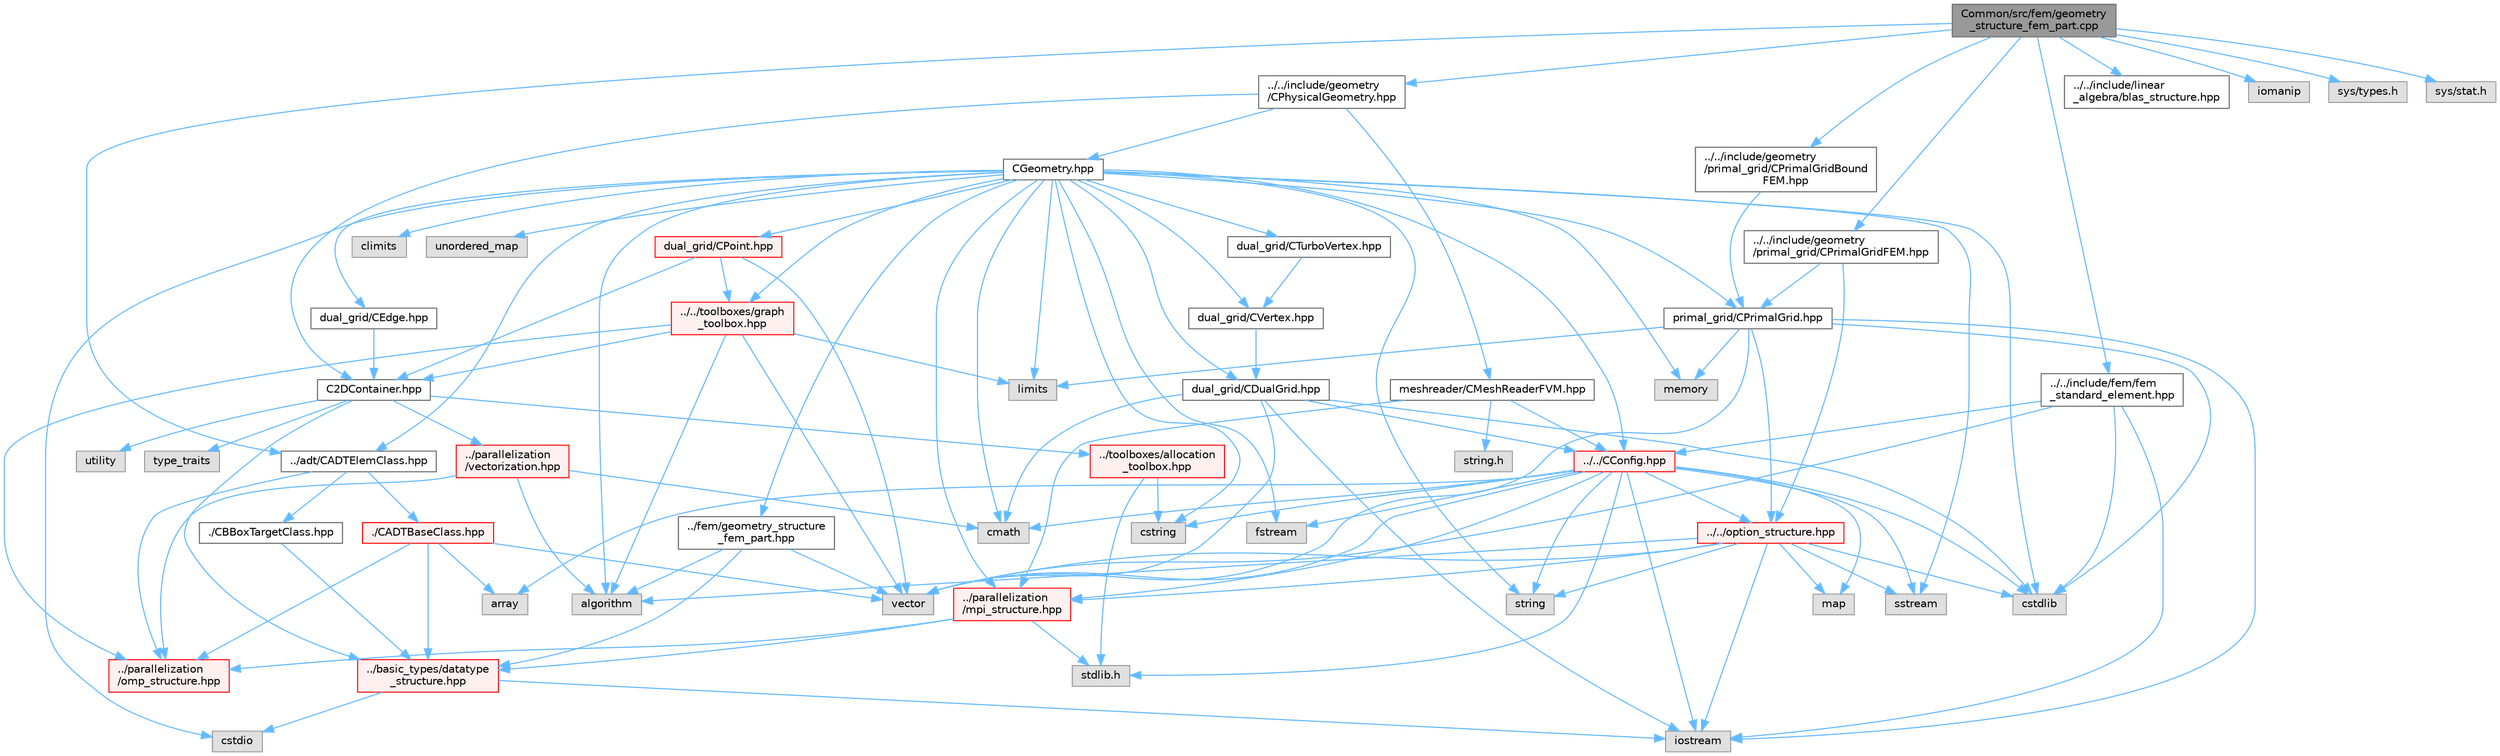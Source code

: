 digraph "Common/src/fem/geometry_structure_fem_part.cpp"
{
 // LATEX_PDF_SIZE
  bgcolor="transparent";
  edge [fontname=Helvetica,fontsize=10,labelfontname=Helvetica,labelfontsize=10];
  node [fontname=Helvetica,fontsize=10,shape=box,height=0.2,width=0.4];
  Node1 [id="Node000001",label="Common/src/fem/geometry\l_structure_fem_part.cpp",height=0.2,width=0.4,color="gray40", fillcolor="grey60", style="filled", fontcolor="black",tooltip="Main subroutines for distributin the grid for the Fluid FEM solver."];
  Node1 -> Node2 [id="edge1_Node000001_Node000002",color="steelblue1",style="solid",tooltip=" "];
  Node2 [id="Node000002",label="../../include/geometry\l/CPhysicalGeometry.hpp",height=0.2,width=0.4,color="grey40", fillcolor="white", style="filled",URL="$CPhysicalGeometry_8hpp.html",tooltip="Headers of the physical geometry class used to read meshes from file."];
  Node2 -> Node3 [id="edge2_Node000002_Node000003",color="steelblue1",style="solid",tooltip=" "];
  Node3 [id="Node000003",label="CGeometry.hpp",height=0.2,width=0.4,color="grey40", fillcolor="white", style="filled",URL="$CGeometry_8hpp.html",tooltip="Headers of the main subroutines for creating the geometrical structure. The subroutines and functions..."];
  Node3 -> Node4 [id="edge3_Node000003_Node000004",color="steelblue1",style="solid",tooltip=" "];
  Node4 [id="Node000004",label="limits",height=0.2,width=0.4,color="grey60", fillcolor="#E0E0E0", style="filled",tooltip=" "];
  Node3 -> Node5 [id="edge4_Node000003_Node000005",color="steelblue1",style="solid",tooltip=" "];
  Node5 [id="Node000005",label="../parallelization\l/mpi_structure.hpp",height=0.2,width=0.4,color="red", fillcolor="#FFF0F0", style="filled",URL="$mpi__structure_8hpp.html",tooltip="Headers of the mpi interface for generalized datatypes. The subroutines and functions are in the mpi_..."];
  Node5 -> Node6 [id="edge5_Node000005_Node000006",color="steelblue1",style="solid",tooltip=" "];
  Node6 [id="Node000006",label="stdlib.h",height=0.2,width=0.4,color="grey60", fillcolor="#E0E0E0", style="filled",tooltip=" "];
  Node5 -> Node7 [id="edge6_Node000005_Node000007",color="steelblue1",style="solid",tooltip=" "];
  Node7 [id="Node000007",label="../basic_types/datatype\l_structure.hpp",height=0.2,width=0.4,color="red", fillcolor="#FFF0F0", style="filled",URL="$datatype__structure_8hpp.html",tooltip="Headers for generalized datatypes, defines an interface for AD types."];
  Node7 -> Node8 [id="edge7_Node000007_Node000008",color="steelblue1",style="solid",tooltip=" "];
  Node8 [id="Node000008",label="iostream",height=0.2,width=0.4,color="grey60", fillcolor="#E0E0E0", style="filled",tooltip=" "];
  Node7 -> Node10 [id="edge8_Node000007_Node000010",color="steelblue1",style="solid",tooltip=" "];
  Node10 [id="Node000010",label="cstdio",height=0.2,width=0.4,color="grey60", fillcolor="#E0E0E0", style="filled",tooltip=" "];
  Node5 -> Node14 [id="edge9_Node000005_Node000014",color="steelblue1",style="solid",tooltip=" "];
  Node14 [id="Node000014",label="../parallelization\l/omp_structure.hpp",height=0.2,width=0.4,color="red", fillcolor="#FFF0F0", style="filled",URL="$omp__structure_8hpp.html",tooltip="OpenMP interface header, provides compatibility functions if the code is built without OpenMP support..."];
  Node3 -> Node18 [id="edge10_Node000003_Node000018",color="steelblue1",style="solid",tooltip=" "];
  Node18 [id="Node000018",label="string",height=0.2,width=0.4,color="grey60", fillcolor="#E0E0E0", style="filled",tooltip=" "];
  Node3 -> Node19 [id="edge11_Node000003_Node000019",color="steelblue1",style="solid",tooltip=" "];
  Node19 [id="Node000019",label="fstream",height=0.2,width=0.4,color="grey60", fillcolor="#E0E0E0", style="filled",tooltip=" "];
  Node3 -> Node20 [id="edge12_Node000003_Node000020",color="steelblue1",style="solid",tooltip=" "];
  Node20 [id="Node000020",label="sstream",height=0.2,width=0.4,color="grey60", fillcolor="#E0E0E0", style="filled",tooltip=" "];
  Node3 -> Node21 [id="edge13_Node000003_Node000021",color="steelblue1",style="solid",tooltip=" "];
  Node21 [id="Node000021",label="cmath",height=0.2,width=0.4,color="grey60", fillcolor="#E0E0E0", style="filled",tooltip=" "];
  Node3 -> Node22 [id="edge14_Node000003_Node000022",color="steelblue1",style="solid",tooltip=" "];
  Node22 [id="Node000022",label="algorithm",height=0.2,width=0.4,color="grey60", fillcolor="#E0E0E0", style="filled",tooltip=" "];
  Node3 -> Node23 [id="edge15_Node000003_Node000023",color="steelblue1",style="solid",tooltip=" "];
  Node23 [id="Node000023",label="cstring",height=0.2,width=0.4,color="grey60", fillcolor="#E0E0E0", style="filled",tooltip=" "];
  Node3 -> Node10 [id="edge16_Node000003_Node000010",color="steelblue1",style="solid",tooltip=" "];
  Node3 -> Node24 [id="edge17_Node000003_Node000024",color="steelblue1",style="solid",tooltip=" "];
  Node24 [id="Node000024",label="cstdlib",height=0.2,width=0.4,color="grey60", fillcolor="#E0E0E0", style="filled",tooltip=" "];
  Node3 -> Node25 [id="edge18_Node000003_Node000025",color="steelblue1",style="solid",tooltip=" "];
  Node25 [id="Node000025",label="climits",height=0.2,width=0.4,color="grey60", fillcolor="#E0E0E0", style="filled",tooltip=" "];
  Node3 -> Node26 [id="edge19_Node000003_Node000026",color="steelblue1",style="solid",tooltip=" "];
  Node26 [id="Node000026",label="memory",height=0.2,width=0.4,color="grey60", fillcolor="#E0E0E0", style="filled",tooltip=" "];
  Node3 -> Node27 [id="edge20_Node000003_Node000027",color="steelblue1",style="solid",tooltip=" "];
  Node27 [id="Node000027",label="unordered_map",height=0.2,width=0.4,color="grey60", fillcolor="#E0E0E0", style="filled",tooltip=" "];
  Node3 -> Node28 [id="edge21_Node000003_Node000028",color="steelblue1",style="solid",tooltip=" "];
  Node28 [id="Node000028",label="primal_grid/CPrimalGrid.hpp",height=0.2,width=0.4,color="grey40", fillcolor="white", style="filled",URL="$CPrimalGrid_8hpp.html",tooltip="Headers of the main subroutines for storing the primal grid structure. The subroutines and functions ..."];
  Node28 -> Node8 [id="edge22_Node000028_Node000008",color="steelblue1",style="solid",tooltip=" "];
  Node28 -> Node29 [id="edge23_Node000028_Node000029",color="steelblue1",style="solid",tooltip=" "];
  Node29 [id="Node000029",label="vector",height=0.2,width=0.4,color="grey60", fillcolor="#E0E0E0", style="filled",tooltip=" "];
  Node28 -> Node4 [id="edge24_Node000028_Node000004",color="steelblue1",style="solid",tooltip=" "];
  Node28 -> Node24 [id="edge25_Node000028_Node000024",color="steelblue1",style="solid",tooltip=" "];
  Node28 -> Node26 [id="edge26_Node000028_Node000026",color="steelblue1",style="solid",tooltip=" "];
  Node28 -> Node30 [id="edge27_Node000028_Node000030",color="steelblue1",style="solid",tooltip=" "];
  Node30 [id="Node000030",label="../../option_structure.hpp",height=0.2,width=0.4,color="red", fillcolor="#FFF0F0", style="filled",URL="$option__structure_8hpp.html",tooltip="Defines classes for referencing options for easy input in CConfig."];
  Node30 -> Node5 [id="edge28_Node000030_Node000005",color="steelblue1",style="solid",tooltip=" "];
  Node30 -> Node8 [id="edge29_Node000030_Node000008",color="steelblue1",style="solid",tooltip=" "];
  Node30 -> Node20 [id="edge30_Node000030_Node000020",color="steelblue1",style="solid",tooltip=" "];
  Node30 -> Node18 [id="edge31_Node000030_Node000018",color="steelblue1",style="solid",tooltip=" "];
  Node30 -> Node29 [id="edge32_Node000030_Node000029",color="steelblue1",style="solid",tooltip=" "];
  Node30 -> Node31 [id="edge33_Node000030_Node000031",color="steelblue1",style="solid",tooltip=" "];
  Node31 [id="Node000031",label="map",height=0.2,width=0.4,color="grey60", fillcolor="#E0E0E0", style="filled",tooltip=" "];
  Node30 -> Node24 [id="edge34_Node000030_Node000024",color="steelblue1",style="solid",tooltip=" "];
  Node30 -> Node22 [id="edge35_Node000030_Node000022",color="steelblue1",style="solid",tooltip=" "];
  Node3 -> Node33 [id="edge36_Node000003_Node000033",color="steelblue1",style="solid",tooltip=" "];
  Node33 [id="Node000033",label="dual_grid/CDualGrid.hpp",height=0.2,width=0.4,color="grey40", fillcolor="white", style="filled",URL="$CDualGrid_8hpp.html",tooltip="Headers of the main subroutines for doing the complete dual grid structure. The subroutines and funct..."];
  Node33 -> Node21 [id="edge37_Node000033_Node000021",color="steelblue1",style="solid",tooltip=" "];
  Node33 -> Node8 [id="edge38_Node000033_Node000008",color="steelblue1",style="solid",tooltip=" "];
  Node33 -> Node24 [id="edge39_Node000033_Node000024",color="steelblue1",style="solid",tooltip=" "];
  Node33 -> Node29 [id="edge40_Node000033_Node000029",color="steelblue1",style="solid",tooltip=" "];
  Node33 -> Node34 [id="edge41_Node000033_Node000034",color="steelblue1",style="solid",tooltip=" "];
  Node34 [id="Node000034",label="../../CConfig.hpp",height=0.2,width=0.4,color="red", fillcolor="#FFF0F0", style="filled",URL="$CConfig_8hpp.html",tooltip="All the information about the definition of the physical problem. The subroutines and functions are i..."];
  Node34 -> Node5 [id="edge42_Node000034_Node000005",color="steelblue1",style="solid",tooltip=" "];
  Node34 -> Node8 [id="edge43_Node000034_Node000008",color="steelblue1",style="solid",tooltip=" "];
  Node34 -> Node24 [id="edge44_Node000034_Node000024",color="steelblue1",style="solid",tooltip=" "];
  Node34 -> Node19 [id="edge45_Node000034_Node000019",color="steelblue1",style="solid",tooltip=" "];
  Node34 -> Node20 [id="edge46_Node000034_Node000020",color="steelblue1",style="solid",tooltip=" "];
  Node34 -> Node18 [id="edge47_Node000034_Node000018",color="steelblue1",style="solid",tooltip=" "];
  Node34 -> Node23 [id="edge48_Node000034_Node000023",color="steelblue1",style="solid",tooltip=" "];
  Node34 -> Node29 [id="edge49_Node000034_Node000029",color="steelblue1",style="solid",tooltip=" "];
  Node34 -> Node35 [id="edge50_Node000034_Node000035",color="steelblue1",style="solid",tooltip=" "];
  Node35 [id="Node000035",label="array",height=0.2,width=0.4,color="grey60", fillcolor="#E0E0E0", style="filled",tooltip=" "];
  Node34 -> Node6 [id="edge51_Node000034_Node000006",color="steelblue1",style="solid",tooltip=" "];
  Node34 -> Node21 [id="edge52_Node000034_Node000021",color="steelblue1",style="solid",tooltip=" "];
  Node34 -> Node31 [id="edge53_Node000034_Node000031",color="steelblue1",style="solid",tooltip=" "];
  Node34 -> Node30 [id="edge54_Node000034_Node000030",color="steelblue1",style="solid",tooltip=" "];
  Node3 -> Node47 [id="edge55_Node000003_Node000047",color="steelblue1",style="solid",tooltip=" "];
  Node47 [id="Node000047",label="dual_grid/CPoint.hpp",height=0.2,width=0.4,color="red", fillcolor="#FFF0F0", style="filled",URL="$CPoint_8hpp.html",tooltip="Declaration of the point class that stores geometric and adjacency information for dual control volum..."];
  Node47 -> Node38 [id="edge56_Node000047_Node000038",color="steelblue1",style="solid",tooltip=" "];
  Node38 [id="Node000038",label="C2DContainer.hpp",height=0.2,width=0.4,color="grey40", fillcolor="white", style="filled",URL="$C2DContainer_8hpp.html",tooltip="A templated vector/matrix object."];
  Node38 -> Node39 [id="edge57_Node000038_Node000039",color="steelblue1",style="solid",tooltip=" "];
  Node39 [id="Node000039",label="../toolboxes/allocation\l_toolbox.hpp",height=0.2,width=0.4,color="red", fillcolor="#FFF0F0", style="filled",URL="$allocation__toolbox_8hpp.html",tooltip="Helper function and classes for memory allocation. Focus on portability across platforms."];
  Node39 -> Node6 [id="edge58_Node000039_Node000006",color="steelblue1",style="solid",tooltip=" "];
  Node39 -> Node23 [id="edge59_Node000039_Node000023",color="steelblue1",style="solid",tooltip=" "];
  Node38 -> Node7 [id="edge60_Node000038_Node000007",color="steelblue1",style="solid",tooltip=" "];
  Node38 -> Node40 [id="edge61_Node000038_Node000040",color="steelblue1",style="solid",tooltip=" "];
  Node40 [id="Node000040",label="../parallelization\l/vectorization.hpp",height=0.2,width=0.4,color="red", fillcolor="#FFF0F0", style="filled",URL="$vectorization_8hpp.html",tooltip="Implementation of a portable SIMD type."];
  Node40 -> Node14 [id="edge62_Node000040_Node000014",color="steelblue1",style="solid",tooltip=" "];
  Node40 -> Node22 [id="edge63_Node000040_Node000022",color="steelblue1",style="solid",tooltip=" "];
  Node40 -> Node21 [id="edge64_Node000040_Node000021",color="steelblue1",style="solid",tooltip=" "];
  Node38 -> Node46 [id="edge65_Node000038_Node000046",color="steelblue1",style="solid",tooltip=" "];
  Node46 [id="Node000046",label="utility",height=0.2,width=0.4,color="grey60", fillcolor="#E0E0E0", style="filled",tooltip=" "];
  Node38 -> Node12 [id="edge66_Node000038_Node000012",color="steelblue1",style="solid",tooltip=" "];
  Node12 [id="Node000012",label="type_traits",height=0.2,width=0.4,color="grey60", fillcolor="#E0E0E0", style="filled",tooltip=" "];
  Node47 -> Node48 [id="edge67_Node000047_Node000048",color="steelblue1",style="solid",tooltip=" "];
  Node48 [id="Node000048",label="../../toolboxes/graph\l_toolbox.hpp",height=0.2,width=0.4,color="red", fillcolor="#FFF0F0", style="filled",URL="$graph__toolbox_8hpp.html",tooltip="Functions and classes to build/represent sparse graphs or sparse patterns."];
  Node48 -> Node38 [id="edge68_Node000048_Node000038",color="steelblue1",style="solid",tooltip=" "];
  Node48 -> Node14 [id="edge69_Node000048_Node000014",color="steelblue1",style="solid",tooltip=" "];
  Node48 -> Node29 [id="edge70_Node000048_Node000029",color="steelblue1",style="solid",tooltip=" "];
  Node48 -> Node4 [id="edge71_Node000048_Node000004",color="steelblue1",style="solid",tooltip=" "];
  Node48 -> Node22 [id="edge72_Node000048_Node000022",color="steelblue1",style="solid",tooltip=" "];
  Node47 -> Node29 [id="edge73_Node000047_Node000029",color="steelblue1",style="solid",tooltip=" "];
  Node3 -> Node52 [id="edge74_Node000003_Node000052",color="steelblue1",style="solid",tooltip=" "];
  Node52 [id="Node000052",label="dual_grid/CEdge.hpp",height=0.2,width=0.4,color="grey40", fillcolor="white", style="filled",URL="$CEdge_8hpp.html",tooltip="Declaration of the edge class CEdge.cpp file."];
  Node52 -> Node38 [id="edge75_Node000052_Node000038",color="steelblue1",style="solid",tooltip=" "];
  Node3 -> Node53 [id="edge76_Node000003_Node000053",color="steelblue1",style="solid",tooltip=" "];
  Node53 [id="Node000053",label="dual_grid/CVertex.hpp",height=0.2,width=0.4,color="grey40", fillcolor="white", style="filled",URL="$CVertex_8hpp.html",tooltip="Headers of the main subroutines for doing the complete dual grid structure. The subroutines and funct..."];
  Node53 -> Node33 [id="edge77_Node000053_Node000033",color="steelblue1",style="solid",tooltip=" "];
  Node3 -> Node54 [id="edge78_Node000003_Node000054",color="steelblue1",style="solid",tooltip=" "];
  Node54 [id="Node000054",label="dual_grid/CTurboVertex.hpp",height=0.2,width=0.4,color="grey40", fillcolor="white", style="filled",URL="$CTurboVertex_8hpp.html",tooltip="Headers of the main subroutines for doing the complete dual grid structure. The subroutines and funct..."];
  Node54 -> Node53 [id="edge79_Node000054_Node000053",color="steelblue1",style="solid",tooltip=" "];
  Node3 -> Node34 [id="edge80_Node000003_Node000034",color="steelblue1",style="solid",tooltip=" "];
  Node3 -> Node55 [id="edge81_Node000003_Node000055",color="steelblue1",style="solid",tooltip=" "];
  Node55 [id="Node000055",label="../fem/geometry_structure\l_fem_part.hpp",height=0.2,width=0.4,color="grey40", fillcolor="white", style="filled",URL="$geometry__structure__fem__part_8hpp.html",tooltip="Helper classes for the Fluid FEM solver."];
  Node55 -> Node7 [id="edge82_Node000055_Node000007",color="steelblue1",style="solid",tooltip=" "];
  Node55 -> Node29 [id="edge83_Node000055_Node000029",color="steelblue1",style="solid",tooltip=" "];
  Node55 -> Node22 [id="edge84_Node000055_Node000022",color="steelblue1",style="solid",tooltip=" "];
  Node3 -> Node48 [id="edge85_Node000003_Node000048",color="steelblue1",style="solid",tooltip=" "];
  Node3 -> Node56 [id="edge86_Node000003_Node000056",color="steelblue1",style="solid",tooltip=" "];
  Node56 [id="Node000056",label="../adt/CADTElemClass.hpp",height=0.2,width=0.4,color="grey40", fillcolor="white", style="filled",URL="$CADTElemClass_8hpp.html",tooltip="Class for storing an ADT of (linear) elements in an arbitrary number of dimensions."];
  Node56 -> Node57 [id="edge87_Node000056_Node000057",color="steelblue1",style="solid",tooltip=" "];
  Node57 [id="Node000057",label="./CADTBaseClass.hpp",height=0.2,width=0.4,color="red", fillcolor="#FFF0F0", style="filled",URL="$CADTBaseClass_8hpp.html",tooltip="Base class for storing an ADT in an arbitrary number of dimensions."];
  Node57 -> Node29 [id="edge88_Node000057_Node000029",color="steelblue1",style="solid",tooltip=" "];
  Node57 -> Node35 [id="edge89_Node000057_Node000035",color="steelblue1",style="solid",tooltip=" "];
  Node57 -> Node7 [id="edge90_Node000057_Node000007",color="steelblue1",style="solid",tooltip=" "];
  Node57 -> Node14 [id="edge91_Node000057_Node000014",color="steelblue1",style="solid",tooltip=" "];
  Node56 -> Node59 [id="edge92_Node000056_Node000059",color="steelblue1",style="solid",tooltip=" "];
  Node59 [id="Node000059",label="./CBBoxTargetClass.hpp",height=0.2,width=0.4,color="grey40", fillcolor="white", style="filled",URL="$CBBoxTargetClass_8hpp.html",tooltip="Class for storing the information of a possible bounding box candidate during a minimum distance sear..."];
  Node59 -> Node7 [id="edge93_Node000059_Node000007",color="steelblue1",style="solid",tooltip=" "];
  Node56 -> Node14 [id="edge94_Node000056_Node000014",color="steelblue1",style="solid",tooltip=" "];
  Node2 -> Node60 [id="edge95_Node000002_Node000060",color="steelblue1",style="solid",tooltip=" "];
  Node60 [id="Node000060",label="meshreader/CMeshReaderFVM.hpp",height=0.2,width=0.4,color="grey40", fillcolor="white", style="filled",URL="$CMeshReaderFVM_8hpp.html",tooltip="Header file for the class CMeshReaderFVM. The implementations are in the CMeshReaderFVM...."];
  Node60 -> Node61 [id="edge96_Node000060_Node000061",color="steelblue1",style="solid",tooltip=" "];
  Node61 [id="Node000061",label="string.h",height=0.2,width=0.4,color="grey60", fillcolor="#E0E0E0", style="filled",tooltip=" "];
  Node60 -> Node5 [id="edge97_Node000060_Node000005",color="steelblue1",style="solid",tooltip=" "];
  Node60 -> Node34 [id="edge98_Node000060_Node000034",color="steelblue1",style="solid",tooltip=" "];
  Node2 -> Node38 [id="edge99_Node000002_Node000038",color="steelblue1",style="solid",tooltip=" "];
  Node1 -> Node62 [id="edge100_Node000001_Node000062",color="steelblue1",style="solid",tooltip=" "];
  Node62 [id="Node000062",label="../../include/fem/fem\l_standard_element.hpp",height=0.2,width=0.4,color="grey40", fillcolor="white", style="filled",URL="$fem__standard__element_8hpp.html",tooltip="Headers of the main functions for the FEM standard elements. The functions are in the fem_standard_el..."];
  Node62 -> Node8 [id="edge101_Node000062_Node000008",color="steelblue1",style="solid",tooltip=" "];
  Node62 -> Node29 [id="edge102_Node000062_Node000029",color="steelblue1",style="solid",tooltip=" "];
  Node62 -> Node24 [id="edge103_Node000062_Node000024",color="steelblue1",style="solid",tooltip=" "];
  Node62 -> Node34 [id="edge104_Node000062_Node000034",color="steelblue1",style="solid",tooltip=" "];
  Node1 -> Node63 [id="edge105_Node000001_Node000063",color="steelblue1",style="solid",tooltip=" "];
  Node63 [id="Node000063",label="../../include/geometry\l/primal_grid/CPrimalGridFEM.hpp",height=0.2,width=0.4,color="grey40", fillcolor="white", style="filled",URL="$CPrimalGridFEM_8hpp.html",tooltip="Headers of the main subroutines for storing the primal grid structure. The subroutines and functions ..."];
  Node63 -> Node28 [id="edge106_Node000063_Node000028",color="steelblue1",style="solid",tooltip=" "];
  Node63 -> Node30 [id="edge107_Node000063_Node000030",color="steelblue1",style="solid",tooltip=" "];
  Node1 -> Node64 [id="edge108_Node000001_Node000064",color="steelblue1",style="solid",tooltip=" "];
  Node64 [id="Node000064",label="../../include/geometry\l/primal_grid/CPrimalGridBound\lFEM.hpp",height=0.2,width=0.4,color="grey40", fillcolor="white", style="filled",URL="$CPrimalGridBoundFEM_8hpp.html",tooltip="Headers of the main subroutines for storing the primal grid structure. The subroutines and functions ..."];
  Node64 -> Node28 [id="edge109_Node000064_Node000028",color="steelblue1",style="solid",tooltip=" "];
  Node1 -> Node56 [id="edge110_Node000001_Node000056",color="steelblue1",style="solid",tooltip=" "];
  Node1 -> Node65 [id="edge111_Node000001_Node000065",color="steelblue1",style="solid",tooltip=" "];
  Node65 [id="Node000065",label="../../include/linear\l_algebra/blas_structure.hpp",height=0.2,width=0.4,color="grey40", fillcolor="white", style="filled",URL="$blas__structure_8hpp.html",tooltip="Include files and headers of the functions for matrix and vector operations, which are typically foun..."];
  Node1 -> Node66 [id="edge112_Node000001_Node000066",color="steelblue1",style="solid",tooltip=" "];
  Node66 [id="Node000066",label="iomanip",height=0.2,width=0.4,color="grey60", fillcolor="#E0E0E0", style="filled",tooltip=" "];
  Node1 -> Node67 [id="edge113_Node000001_Node000067",color="steelblue1",style="solid",tooltip=" "];
  Node67 [id="Node000067",label="sys/types.h",height=0.2,width=0.4,color="grey60", fillcolor="#E0E0E0", style="filled",tooltip=" "];
  Node1 -> Node68 [id="edge114_Node000001_Node000068",color="steelblue1",style="solid",tooltip=" "];
  Node68 [id="Node000068",label="sys/stat.h",height=0.2,width=0.4,color="grey60", fillcolor="#E0E0E0", style="filled",tooltip=" "];
}
